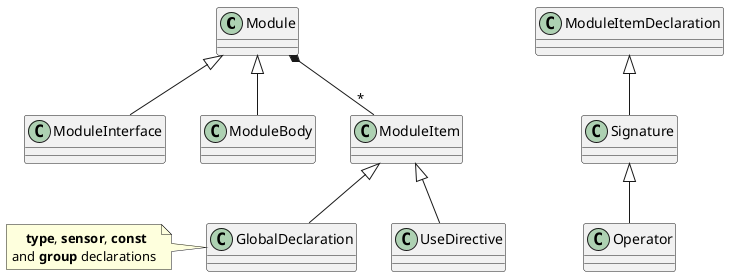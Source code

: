 @startuml 
' Module hierarchy
Module <|-- ModuleInterface
Module <|-- ModuleBody
Module *-- "*" ModuleItem
ModuleItemDeclaration <|-- Signature
Signature <|-- Operator
ModuleItem <|-- UseDirective
ModuleItem <|-- GlobalDeclaration
note left of GlobalDeclaration
    **type**, **sensor**, **const**
and **group** declarations
end note 
@enduml
